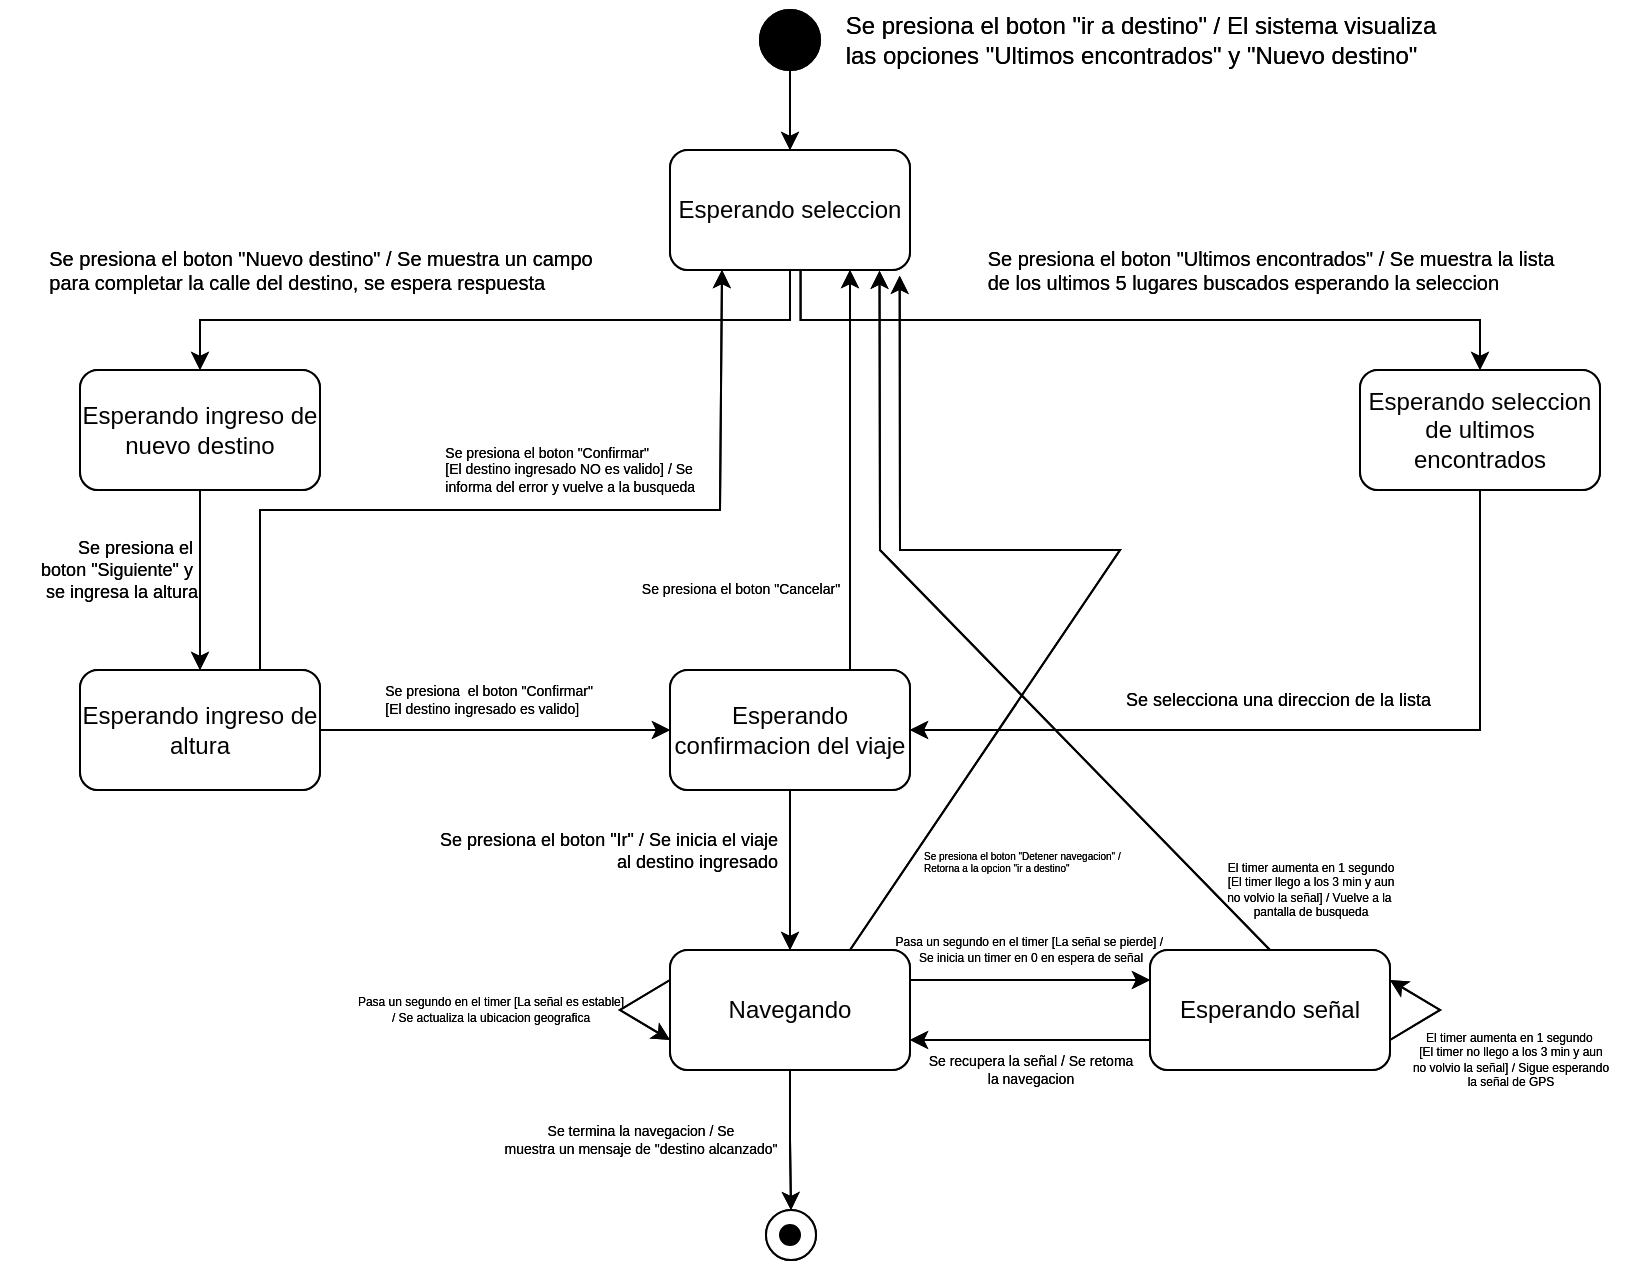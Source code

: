 <mxfile version="24.8.3">
  <diagram name="Page-1" id="dfRyC7SVpAaJdiC86V7x">
    <mxGraphModel dx="1271" dy="819" grid="1" gridSize="10" guides="1" tooltips="1" connect="1" arrows="1" fold="1" page="1" pageScale="1" pageWidth="850" pageHeight="1100" math="0" shadow="0">
      <root>
        <mxCell id="0" />
        <mxCell id="1" parent="0" />
        <mxCell id="6p6UbaBZp5hG0BsvD7h_-8" value="" style="edgeStyle=orthogonalEdgeStyle;rounded=0;orthogonalLoop=1;jettySize=auto;html=1;entryX=0.5;entryY=0;entryDx=0;entryDy=0;exitX=0.544;exitY=1.009;exitDx=0;exitDy=0;exitPerimeter=0;" parent="1" source="6p6UbaBZp5hG0BsvD7h_-1" target="6p6UbaBZp5hG0BsvD7h_-5" edge="1">
          <mxGeometry relative="1" as="geometry">
            <mxPoint x="425" y="300" as="targetPoint" />
          </mxGeometry>
        </mxCell>
        <mxCell id="6p6UbaBZp5hG0BsvD7h_-12" value="" style="edgeStyle=orthogonalEdgeStyle;rounded=0;orthogonalLoop=1;jettySize=auto;html=1;entryX=0.5;entryY=0;entryDx=0;entryDy=0;exitX=0.5;exitY=1;exitDx=0;exitDy=0;" parent="1" source="6p6UbaBZp5hG0BsvD7h_-1" target="6p6UbaBZp5hG0BsvD7h_-10" edge="1">
          <mxGeometry relative="1" as="geometry">
            <mxPoint x="385.034" y="290" as="targetPoint" />
          </mxGeometry>
        </mxCell>
        <mxCell id="6p6UbaBZp5hG0BsvD7h_-1" value="Esperando seleccion" style="rounded=1;whiteSpace=wrap;html=1;labelBackgroundColor=none;" parent="1" vertex="1">
          <mxGeometry x="365" y="160" width="120" height="60" as="geometry" />
        </mxCell>
        <mxCell id="6p6UbaBZp5hG0BsvD7h_-3" value="" style="edgeStyle=orthogonalEdgeStyle;rounded=0;orthogonalLoop=1;jettySize=auto;html=1;" parent="1" source="6p6UbaBZp5hG0BsvD7h_-2" target="6p6UbaBZp5hG0BsvD7h_-1" edge="1">
          <mxGeometry relative="1" as="geometry" />
        </mxCell>
        <mxCell id="6p6UbaBZp5hG0BsvD7h_-2" value="" style="ellipse;whiteSpace=wrap;html=1;aspect=fixed;fillColor=#000000;" parent="1" vertex="1">
          <mxGeometry x="410" y="90" width="30" height="30" as="geometry" />
        </mxCell>
        <mxCell id="6p6UbaBZp5hG0BsvD7h_-4" value="&lt;div style=&quot;text-align: justify;&quot;&gt;&lt;span style=&quot;background-color: initial;&quot;&gt;Se presiona el boton &quot;ir a destino&quot; / El sistema visualiza&lt;/span&gt;&lt;/div&gt;&lt;div style=&quot;text-align: justify;&quot;&gt;&lt;span style=&quot;background-color: initial;&quot;&gt;las&lt;/span&gt;&lt;span style=&quot;background-color: initial;&quot;&gt;&amp;nbsp;opciones&amp;nbsp;&lt;/span&gt;&lt;span style=&quot;background-color: initial;&quot;&gt;&quot;Ultimos encontrados&quot; y &quot;Nuevo destino&quot;&lt;/span&gt;&lt;/div&gt;" style="text;html=1;align=center;verticalAlign=middle;resizable=0;points=[];autosize=1;strokeColor=none;fillColor=none;" parent="1" vertex="1">
          <mxGeometry x="440" y="85" width="320" height="40" as="geometry" />
        </mxCell>
        <mxCell id="6p6UbaBZp5hG0BsvD7h_-24" value="" style="edgeStyle=orthogonalEdgeStyle;rounded=0;orthogonalLoop=1;jettySize=auto;html=1;entryX=1;entryY=0.5;entryDx=0;entryDy=0;exitX=0.5;exitY=1;exitDx=0;exitDy=0;" parent="1" source="6p6UbaBZp5hG0BsvD7h_-5" target="6p6UbaBZp5hG0BsvD7h_-17" edge="1">
          <mxGeometry relative="1" as="geometry">
            <mxPoint x="770" y="410.0" as="targetPoint" />
          </mxGeometry>
        </mxCell>
        <mxCell id="6p6UbaBZp5hG0BsvD7h_-5" value="Esperando seleccion de ultimos encontrados" style="rounded=1;whiteSpace=wrap;html=1;labelBackgroundColor=none;" parent="1" vertex="1">
          <mxGeometry x="710" y="270" width="120" height="60" as="geometry" />
        </mxCell>
        <mxCell id="6p6UbaBZp5hG0BsvD7h_-9" value="&lt;div style=&quot;text-align: justify; font-size: 10px;&quot;&gt;Se presiona el boton &quot;Ultimos encontrados&quot; / Se muestra la lista&lt;/div&gt;&lt;div style=&quot;text-align: justify; font-size: 10px;&quot;&gt;de los ultimos 5 lugares buscados esperando la seleccion&lt;/div&gt;" style="text;html=1;align=center;verticalAlign=middle;resizable=0;points=[];autosize=1;strokeColor=none;fillColor=none;fontSize=10;" parent="1" vertex="1">
          <mxGeometry x="510" y="200" width="310" height="40" as="geometry" />
        </mxCell>
        <mxCell id="6p6UbaBZp5hG0BsvD7h_-15" value="" style="edgeStyle=orthogonalEdgeStyle;rounded=0;orthogonalLoop=1;jettySize=auto;html=1;" parent="1" source="6p6UbaBZp5hG0BsvD7h_-10" target="6p6UbaBZp5hG0BsvD7h_-14" edge="1">
          <mxGeometry relative="1" as="geometry" />
        </mxCell>
        <mxCell id="6p6UbaBZp5hG0BsvD7h_-10" value="Esperando ingreso de nuevo destino" style="rounded=1;whiteSpace=wrap;html=1;labelBackgroundColor=none;" parent="1" vertex="1">
          <mxGeometry x="70" y="270" width="120" height="60" as="geometry" />
        </mxCell>
        <mxCell id="6p6UbaBZp5hG0BsvD7h_-13" value="&lt;div style=&quot;text-align: justify; font-size: 10px;&quot;&gt;Se presiona el boton &quot;Nuevo destino&quot; / Se muestra un campo&lt;br style=&quot;font-size: 10px;&quot;&gt;&lt;/div&gt;&lt;div style=&quot;text-align: justify; font-size: 10px;&quot;&gt;para completar la calle del destino, se espera respuesta&lt;/div&gt;" style="text;html=1;align=center;verticalAlign=middle;resizable=0;points=[];autosize=1;strokeColor=none;fillColor=none;fontSize=10;" parent="1" vertex="1">
          <mxGeometry x="40" y="200" width="300" height="40" as="geometry" />
        </mxCell>
        <mxCell id="6p6UbaBZp5hG0BsvD7h_-19" value="" style="edgeStyle=orthogonalEdgeStyle;rounded=0;orthogonalLoop=1;jettySize=auto;html=1;entryX=0;entryY=0.5;entryDx=0;entryDy=0;" parent="1" source="6p6UbaBZp5hG0BsvD7h_-14" target="6p6UbaBZp5hG0BsvD7h_-17" edge="1">
          <mxGeometry relative="1" as="geometry">
            <mxPoint x="290" y="450" as="targetPoint" />
          </mxGeometry>
        </mxCell>
        <mxCell id="6p6UbaBZp5hG0BsvD7h_-14" value="Esperando ingreso de altura" style="rounded=1;whiteSpace=wrap;html=1;labelBackgroundColor=none;" parent="1" vertex="1">
          <mxGeometry x="70" y="420" width="120" height="60" as="geometry" />
        </mxCell>
        <mxCell id="6p6UbaBZp5hG0BsvD7h_-16" value="&lt;div style=&quot;font-size: 9px;&quot;&gt;Se presiona el&amp;nbsp;&lt;/div&gt;&lt;div style=&quot;font-size: 9px;&quot;&gt;boton &quot;Siguiente&quot; y&amp;nbsp;&lt;br style=&quot;font-size: 9px;&quot;&gt;&lt;/div&gt;&lt;div style=&quot;font-size: 9px;&quot;&gt;se ingresa la altura&lt;/div&gt;" style="text;html=1;align=right;verticalAlign=middle;resizable=0;points=[];autosize=1;strokeColor=none;fillColor=none;fontSize=9;" parent="1" vertex="1">
          <mxGeometry x="30" y="345" width="100" height="50" as="geometry" />
        </mxCell>
        <mxCell id="6p6UbaBZp5hG0BsvD7h_-30" value="" style="edgeStyle=orthogonalEdgeStyle;rounded=0;orthogonalLoop=1;jettySize=auto;html=1;" parent="1" source="6p6UbaBZp5hG0BsvD7h_-17" target="6p6UbaBZp5hG0BsvD7h_-29" edge="1">
          <mxGeometry relative="1" as="geometry" />
        </mxCell>
        <mxCell id="6p6UbaBZp5hG0BsvD7h_-17" value="Esperando confirmacion del viaje" style="rounded=1;whiteSpace=wrap;html=1;labelBackgroundColor=none;" parent="1" vertex="1">
          <mxGeometry x="365" y="420" width="120" height="60" as="geometry" />
        </mxCell>
        <mxCell id="6p6UbaBZp5hG0BsvD7h_-20" value="&lt;div style=&quot;text-align: justify; font-size: 7px;&quot;&gt;&lt;font style=&quot;font-size: 7px;&quot;&gt;Se presiona&amp;nbsp;&amp;nbsp;&lt;/font&gt;&lt;font style=&quot;background-color: initial;&quot;&gt;el&amp;nbsp;&lt;span style=&quot;background-color: initial;&quot;&gt;boton &quot;Confirmar&quot;&amp;nbsp;&lt;/span&gt;&lt;/font&gt;&lt;/div&gt;&lt;div style=&quot;text-align: justify; font-size: 7px;&quot;&gt;&lt;font style=&quot;background-color: initial;&quot;&gt;&lt;span style=&quot;background-color: initial;&quot;&gt;[El destino ingresado&amp;nbsp;&lt;/span&gt;&lt;/font&gt;&lt;span style=&quot;background-color: initial;&quot;&gt;es valido]&lt;/span&gt;&lt;/div&gt;" style="text;html=1;align=center;verticalAlign=middle;resizable=0;points=[];autosize=1;strokeColor=none;fillColor=none;fontSize=7;" parent="1" vertex="1">
          <mxGeometry x="210" y="420" width="130" height="30" as="geometry" />
        </mxCell>
        <mxCell id="6p6UbaBZp5hG0BsvD7h_-21" value="" style="endArrow=classic;html=1;rounded=0;exitX=0.75;exitY=0;exitDx=0;exitDy=0;" parent="1" source="6p6UbaBZp5hG0BsvD7h_-14" edge="1">
          <mxGeometry width="50" height="50" relative="1" as="geometry">
            <mxPoint x="260" y="440" as="sourcePoint" />
            <mxPoint x="391" y="220" as="targetPoint" />
            <Array as="points">
              <mxPoint x="160" y="340" />
              <mxPoint x="230" y="340" />
              <mxPoint x="390" y="340" />
            </Array>
          </mxGeometry>
        </mxCell>
        <mxCell id="6p6UbaBZp5hG0BsvD7h_-22" value="&lt;div style=&quot;text-align: justify; font-size: 7px;&quot;&gt;&lt;font style=&quot;font-size: 7px;&quot;&gt;Se presiona el&amp;nbsp;&lt;span style=&quot;background-color: initial; font-size: 7px;&quot;&gt;boton &quot;Confirmar&quot;&amp;nbsp;&lt;/span&gt;&lt;/font&gt;&lt;/div&gt;&lt;div style=&quot;text-align: justify; font-size: 7px;&quot;&gt;&lt;font style=&quot;font-size: 7px;&quot;&gt;&lt;span style=&quot;background-color: initial; font-size: 7px;&quot;&gt;[El destino ingresado NO&amp;nbsp;&lt;/span&gt;&lt;/font&gt;&lt;span style=&quot;background-color: initial;&quot;&gt;es valido] / Se&amp;nbsp;&lt;/span&gt;&lt;/div&gt;&lt;div style=&quot;text-align: justify; font-size: 7px;&quot;&gt;&lt;span style=&quot;background-color: initial;&quot;&gt;informa del error y vuelve a la busqueda&lt;/span&gt;&lt;/div&gt;" style="text;html=1;align=center;verticalAlign=middle;resizable=0;points=[];autosize=1;strokeColor=none;fillColor=none;fontSize=7;" parent="1" vertex="1">
          <mxGeometry x="240" y="300" width="150" height="40" as="geometry" />
        </mxCell>
        <mxCell id="6p6UbaBZp5hG0BsvD7h_-26" value="&lt;div style=&quot;text-align: justify; font-size: 9px;&quot;&gt;Se selecciona una direccion de la lista&amp;nbsp;&lt;/div&gt;" style="text;html=1;align=center;verticalAlign=middle;resizable=0;points=[];autosize=1;strokeColor=none;fillColor=none;fontSize=9;" parent="1" vertex="1">
          <mxGeometry x="580" y="425" width="180" height="20" as="geometry" />
        </mxCell>
        <mxCell id="6p6UbaBZp5hG0BsvD7h_-27" value="" style="endArrow=classic;html=1;rounded=0;exitX=0.75;exitY=0;exitDx=0;exitDy=0;entryX=0.75;entryY=1;entryDx=0;entryDy=0;" parent="1" source="6p6UbaBZp5hG0BsvD7h_-17" target="6p6UbaBZp5hG0BsvD7h_-1" edge="1">
          <mxGeometry width="50" height="50" relative="1" as="geometry">
            <mxPoint x="480" y="480" as="sourcePoint" />
            <mxPoint x="530" y="430" as="targetPoint" />
          </mxGeometry>
        </mxCell>
        <mxCell id="6p6UbaBZp5hG0BsvD7h_-28" value="&lt;div style=&quot;text-align: justify; font-size: 7px;&quot;&gt;&lt;font style=&quot;font-size: 7px;&quot;&gt;Se presiona el&amp;nbsp;&lt;span style=&quot;background-color: initial; font-size: 7px;&quot;&gt;boton &quot;Cancelar&quot;&lt;/span&gt;&lt;/font&gt;&lt;/div&gt;" style="text;html=1;align=center;verticalAlign=middle;resizable=0;points=[];autosize=1;strokeColor=none;fillColor=none;fontSize=7;" parent="1" vertex="1">
          <mxGeometry x="340" y="370" width="120" height="20" as="geometry" />
        </mxCell>
        <mxCell id="6p6UbaBZp5hG0BsvD7h_-47" value="" style="edgeStyle=orthogonalEdgeStyle;rounded=0;orthogonalLoop=1;jettySize=auto;html=1;entryX=0.5;entryY=0;entryDx=0;entryDy=0;" parent="1" source="6p6UbaBZp5hG0BsvD7h_-29" target="6p6UbaBZp5hG0BsvD7h_-45" edge="1">
          <mxGeometry relative="1" as="geometry" />
        </mxCell>
        <mxCell id="6p6UbaBZp5hG0BsvD7h_-29" value="Navegando" style="rounded=1;whiteSpace=wrap;html=1;labelBackgroundColor=none;" parent="1" vertex="1">
          <mxGeometry x="365" y="560" width="120" height="60" as="geometry" />
        </mxCell>
        <mxCell id="6p6UbaBZp5hG0BsvD7h_-31" value="&lt;div style=&quot;font-size: 9px;&quot;&gt;&lt;font style=&quot;font-size: 9px;&quot;&gt;Se presiona el&amp;nbsp;&lt;span style=&quot;background-color: initial; font-size: 9px;&quot;&gt;boton &quot;Ir&quot; / Se inicia el viaje&lt;/span&gt;&lt;/font&gt;&lt;/div&gt;&lt;div style=&quot;font-size: 9px;&quot;&gt;&lt;font style=&quot;font-size: 9px;&quot;&gt;&lt;span style=&quot;background-color: initial; font-size: 9px;&quot;&gt;al destino ingresado&lt;/span&gt;&lt;/font&gt;&lt;/div&gt;" style="text;html=1;align=right;verticalAlign=middle;resizable=0;points=[];autosize=1;strokeColor=none;fillColor=none;fontSize=9;" parent="1" vertex="1">
          <mxGeometry x="230" y="490" width="190" height="40" as="geometry" />
        </mxCell>
        <mxCell id="6p6UbaBZp5hG0BsvD7h_-32" value="Esperando señal" style="rounded=1;whiteSpace=wrap;html=1;labelBackgroundColor=none;" parent="1" vertex="1">
          <mxGeometry x="605" y="560" width="120" height="60" as="geometry" />
        </mxCell>
        <mxCell id="6p6UbaBZp5hG0BsvD7h_-33" value="" style="endArrow=classic;html=1;rounded=0;exitX=1;exitY=0.25;exitDx=0;exitDy=0;entryX=0;entryY=0.25;entryDx=0;entryDy=0;" parent="1" source="6p6UbaBZp5hG0BsvD7h_-29" target="6p6UbaBZp5hG0BsvD7h_-32" edge="1">
          <mxGeometry width="50" height="50" relative="1" as="geometry">
            <mxPoint x="410" y="490" as="sourcePoint" />
            <mxPoint x="460" y="440" as="targetPoint" />
          </mxGeometry>
        </mxCell>
        <mxCell id="6p6UbaBZp5hG0BsvD7h_-34" value="" style="endArrow=classic;html=1;rounded=0;exitX=0;exitY=0.75;exitDx=0;exitDy=0;entryX=1;entryY=0.75;entryDx=0;entryDy=0;" parent="1" source="6p6UbaBZp5hG0BsvD7h_-32" target="6p6UbaBZp5hG0BsvD7h_-29" edge="1">
          <mxGeometry width="50" height="50" relative="1" as="geometry">
            <mxPoint x="410" y="490" as="sourcePoint" />
            <mxPoint x="460" y="440" as="targetPoint" />
          </mxGeometry>
        </mxCell>
        <mxCell id="6p6UbaBZp5hG0BsvD7h_-35" value="&lt;div style=&quot;font-size: 6px;&quot;&gt;&lt;font style=&quot;font-size: 6px;&quot;&gt;&lt;span style=&quot;background-color: initial; font-size: 6px;&quot;&gt;Pasa un segundo en el timer [La señal se pierde]&lt;/span&gt;&lt;span style=&quot;background-color: initial; font-size: 6px;&quot;&gt;&amp;nbsp;/&amp;nbsp;&lt;/span&gt;&lt;/font&gt;&lt;/div&gt;&lt;div style=&quot;font-size: 6px;&quot;&gt;&lt;span style=&quot;background-color: initial; font-size: 6px;&quot;&gt;&lt;font style=&quot;font-size: 6px;&quot;&gt;Se inicia un timer en 0 en espera de señal&lt;/font&gt;&lt;/span&gt;&lt;/div&gt;" style="text;html=1;align=center;verticalAlign=middle;resizable=0;points=[];autosize=1;strokeColor=none;fillColor=none;fontSize=6;" parent="1" vertex="1">
          <mxGeometry x="465" y="545" width="160" height="30" as="geometry" />
        </mxCell>
        <mxCell id="6p6UbaBZp5hG0BsvD7h_-36" value="&lt;div style=&quot;font-size: 7px;&quot;&gt;Se recupera la señal / Se retoma&lt;/div&gt;&lt;div style=&quot;font-size: 7px;&quot;&gt;la navegacion&lt;/div&gt;" style="text;html=1;align=center;verticalAlign=middle;resizable=0;points=[];autosize=1;strokeColor=none;fillColor=none;fontSize=7;" parent="1" vertex="1">
          <mxGeometry x="480" y="605" width="130" height="30" as="geometry" />
        </mxCell>
        <mxCell id="6p6UbaBZp5hG0BsvD7h_-37" value="" style="endArrow=classic;html=1;rounded=0;exitX=1;exitY=0.75;exitDx=0;exitDy=0;entryX=1;entryY=0.25;entryDx=0;entryDy=0;" parent="1" source="6p6UbaBZp5hG0BsvD7h_-32" target="6p6UbaBZp5hG0BsvD7h_-32" edge="1">
          <mxGeometry width="50" height="50" relative="1" as="geometry">
            <mxPoint x="530" y="580" as="sourcePoint" />
            <mxPoint x="580" y="530" as="targetPoint" />
            <Array as="points">
              <mxPoint x="750" y="590" />
            </Array>
          </mxGeometry>
        </mxCell>
        <mxCell id="6p6UbaBZp5hG0BsvD7h_-38" value="&lt;div style=&quot;font-size: 6px;&quot;&gt;El timer aumenta en 1 segundo&amp;nbsp;&lt;/div&gt;&lt;div style=&quot;font-size: 6px;&quot;&gt;[El timer no llego a los 3 min y aun&lt;/div&gt;&lt;div style=&quot;font-size: 6px;&quot;&gt;no volvio la señal] / Sigue esperando&lt;/div&gt;&lt;div style=&quot;font-size: 6px;&quot;&gt;la señal de GPS&lt;/div&gt;" style="text;html=1;align=center;verticalAlign=middle;resizable=0;points=[];autosize=1;strokeColor=none;fillColor=none;fontSize=6;" parent="1" vertex="1">
          <mxGeometry x="725" y="595" width="120" height="40" as="geometry" />
        </mxCell>
        <mxCell id="6p6UbaBZp5hG0BsvD7h_-39" value="&lt;div style=&quot;font-size: 6px;&quot;&gt;El timer aumenta en 1 segundo&lt;/div&gt;&lt;div style=&quot;font-size: 6px;&quot;&gt;[El timer llego a los 3 min y aun&lt;/div&gt;&lt;div style=&quot;font-size: 6px;&quot;&gt;no volvio la señal] / Vuelve a la&amp;nbsp;&lt;/div&gt;&lt;div style=&quot;font-size: 6px;&quot;&gt;pantalla de busqueda&lt;/div&gt;" style="text;html=1;align=center;verticalAlign=middle;resizable=0;points=[];autosize=1;strokeColor=none;fillColor=none;fontSize=6;" parent="1" vertex="1">
          <mxGeometry x="630" y="510" width="110" height="40" as="geometry" />
        </mxCell>
        <mxCell id="6p6UbaBZp5hG0BsvD7h_-40" value="" style="endArrow=classic;html=1;rounded=0;exitX=0.5;exitY=0;exitDx=0;exitDy=0;entryX=0.873;entryY=1.006;entryDx=0;entryDy=0;entryPerimeter=0;" parent="1" source="6p6UbaBZp5hG0BsvD7h_-32" target="6p6UbaBZp5hG0BsvD7h_-1" edge="1">
          <mxGeometry width="50" height="50" relative="1" as="geometry">
            <mxPoint x="550" y="550" as="sourcePoint" />
            <mxPoint x="550" y="410" as="targetPoint" />
            <Array as="points">
              <mxPoint x="470" y="360" />
            </Array>
          </mxGeometry>
        </mxCell>
        <mxCell id="6p6UbaBZp5hG0BsvD7h_-42" value="" style="endArrow=classic;html=1;rounded=0;exitX=0;exitY=0.25;exitDx=0;exitDy=0;entryX=0;entryY=0.75;entryDx=0;entryDy=0;" parent="1" source="6p6UbaBZp5hG0BsvD7h_-29" target="6p6UbaBZp5hG0BsvD7h_-29" edge="1">
          <mxGeometry width="50" height="50" relative="1" as="geometry">
            <mxPoint x="410" y="530" as="sourcePoint" />
            <mxPoint x="310" y="590" as="targetPoint" />
            <Array as="points">
              <mxPoint x="340" y="590" />
            </Array>
          </mxGeometry>
        </mxCell>
        <mxCell id="6p6UbaBZp5hG0BsvD7h_-43" value="&lt;div style=&quot;font-size: 6px;&quot;&gt;&lt;span style=&quot;background-color: initial;&quot;&gt;Pasa un segundo en el timer [La señal es estable]&lt;/span&gt;&lt;/div&gt;&lt;div style=&quot;font-size: 6px;&quot;&gt;&lt;span style=&quot;background-color: initial;&quot;&gt;/ Se actualiza&amp;nbsp;&lt;/span&gt;&lt;span style=&quot;background-color: initial;&quot;&gt;la ubicacion geografica&lt;/span&gt;&lt;/div&gt;" style="text;html=1;align=center;verticalAlign=middle;resizable=0;points=[];autosize=1;strokeColor=none;fillColor=none;fontSize=6;" parent="1" vertex="1">
          <mxGeometry x="195" y="575" width="160" height="30" as="geometry" />
        </mxCell>
        <mxCell id="6p6UbaBZp5hG0BsvD7h_-45" value="" style="ellipse;whiteSpace=wrap;html=1;aspect=fixed;" parent="1" vertex="1">
          <mxGeometry x="413" y="690" width="25" height="25" as="geometry" />
        </mxCell>
        <mxCell id="6p6UbaBZp5hG0BsvD7h_-46" value="" style="ellipse;whiteSpace=wrap;html=1;aspect=fixed;fillColor=#000000;" parent="1" vertex="1">
          <mxGeometry x="420" y="697.5" width="10" height="10" as="geometry" />
        </mxCell>
        <mxCell id="6p6UbaBZp5hG0BsvD7h_-48" value="&lt;div style=&quot;font-size: 7px;&quot;&gt;Se termina la navegacion / Se&lt;/div&gt;&lt;div style=&quot;font-size: 7px;&quot;&gt;muestra un mensaje de &quot;destino alcanzado&quot;&lt;/div&gt;" style="text;html=1;align=center;verticalAlign=middle;resizable=0;points=[];autosize=1;strokeColor=none;fillColor=none;fontSize=7;" parent="1" vertex="1">
          <mxGeometry x="270" y="640" width="160" height="30" as="geometry" />
        </mxCell>
        <mxCell id="6p6UbaBZp5hG0BsvD7h_-49" value="" style="endArrow=classic;html=1;rounded=0;exitX=0.75;exitY=0;exitDx=0;exitDy=0;entryX=0.957;entryY=1.048;entryDx=0;entryDy=0;entryPerimeter=0;" parent="1" source="6p6UbaBZp5hG0BsvD7h_-29" target="6p6UbaBZp5hG0BsvD7h_-1" edge="1">
          <mxGeometry width="50" height="50" relative="1" as="geometry">
            <mxPoint x="510" y="420" as="sourcePoint" />
            <mxPoint x="560" y="370" as="targetPoint" />
            <Array as="points">
              <mxPoint x="590" y="360" />
              <mxPoint x="480" y="360" />
            </Array>
          </mxGeometry>
        </mxCell>
        <mxCell id="6p6UbaBZp5hG0BsvD7h_-50" value="&lt;div style=&quot;font-size: 5px;&quot;&gt;&lt;font style=&quot;font-size: 5px;&quot;&gt;&lt;span style=&quot;background-color: initial; font-size: 5px;&quot;&gt;Se presiona el boton &quot;Detener navegacion&quot;&lt;/span&gt;&lt;span style=&quot;background-color: initial; font-size: 5px;&quot;&gt;&amp;nbsp;/&amp;nbsp;&lt;/span&gt;&lt;/font&gt;&lt;/div&gt;&lt;div style=&quot;font-size: 5px;&quot;&gt;Retorna a la opcion &quot;ir a destino&quot;&lt;/div&gt;" style="text;html=1;align=left;verticalAlign=middle;resizable=0;points=[];autosize=1;strokeColor=none;fillColor=none;fontSize=5;" parent="1" vertex="1">
          <mxGeometry x="490" y="500" width="120" height="30" as="geometry" />
        </mxCell>
        <mxCell id="QrMQn8Wq6MuRv5G-C4Zi-1" value="" style="edgeStyle=orthogonalEdgeStyle;rounded=0;orthogonalLoop=1;jettySize=auto;html=1;entryX=0.5;entryY=0;entryDx=0;entryDy=0;exitX=0.544;exitY=1.009;exitDx=0;exitDy=0;exitPerimeter=0;" parent="1" source="QrMQn8Wq6MuRv5G-C4Zi-3" target="QrMQn8Wq6MuRv5G-C4Zi-8" edge="1">
          <mxGeometry relative="1" as="geometry">
            <mxPoint x="425" y="300" as="targetPoint" />
          </mxGeometry>
        </mxCell>
        <mxCell id="QrMQn8Wq6MuRv5G-C4Zi-2" value="" style="edgeStyle=orthogonalEdgeStyle;rounded=0;orthogonalLoop=1;jettySize=auto;html=1;entryX=0.5;entryY=0;entryDx=0;entryDy=0;exitX=0.5;exitY=1;exitDx=0;exitDy=0;" parent="1" source="QrMQn8Wq6MuRv5G-C4Zi-3" target="QrMQn8Wq6MuRv5G-C4Zi-11" edge="1">
          <mxGeometry relative="1" as="geometry">
            <mxPoint x="385.034" y="290" as="targetPoint" />
          </mxGeometry>
        </mxCell>
        <mxCell id="QrMQn8Wq6MuRv5G-C4Zi-3" value="Esperando seleccion" style="rounded=1;whiteSpace=wrap;html=1;labelBackgroundColor=none;" parent="1" vertex="1">
          <mxGeometry x="365" y="160" width="120" height="60" as="geometry" />
        </mxCell>
        <mxCell id="QrMQn8Wq6MuRv5G-C4Zi-4" value="" style="edgeStyle=orthogonalEdgeStyle;rounded=0;orthogonalLoop=1;jettySize=auto;html=1;" parent="1" source="QrMQn8Wq6MuRv5G-C4Zi-5" target="QrMQn8Wq6MuRv5G-C4Zi-3" edge="1">
          <mxGeometry relative="1" as="geometry" />
        </mxCell>
        <mxCell id="QrMQn8Wq6MuRv5G-C4Zi-5" value="" style="ellipse;whiteSpace=wrap;html=1;aspect=fixed;fillColor=#000000;" parent="1" vertex="1">
          <mxGeometry x="410" y="90" width="30" height="30" as="geometry" />
        </mxCell>
        <mxCell id="QrMQn8Wq6MuRv5G-C4Zi-6" value="&lt;div style=&quot;text-align: justify;&quot;&gt;&lt;span style=&quot;background-color: initial;&quot;&gt;Se presiona el boton &quot;ir a destino&quot; / El sistema visualiza&lt;/span&gt;&lt;/div&gt;&lt;div style=&quot;text-align: justify;&quot;&gt;&lt;span style=&quot;background-color: initial;&quot;&gt;las&lt;/span&gt;&lt;span style=&quot;background-color: initial;&quot;&gt;&amp;nbsp;opciones&amp;nbsp;&lt;/span&gt;&lt;span style=&quot;background-color: initial;&quot;&gt;&quot;Ultimos encontrados&quot; y &quot;Nuevo destino&quot;&lt;/span&gt;&lt;/div&gt;" style="text;html=1;align=center;verticalAlign=middle;resizable=0;points=[];autosize=1;strokeColor=none;fillColor=none;" parent="1" vertex="1">
          <mxGeometry x="440" y="85" width="320" height="40" as="geometry" />
        </mxCell>
        <mxCell id="QrMQn8Wq6MuRv5G-C4Zi-7" value="" style="edgeStyle=orthogonalEdgeStyle;rounded=0;orthogonalLoop=1;jettySize=auto;html=1;entryX=1;entryY=0.5;entryDx=0;entryDy=0;exitX=0.5;exitY=1;exitDx=0;exitDy=0;" parent="1" source="QrMQn8Wq6MuRv5G-C4Zi-8" target="QrMQn8Wq6MuRv5G-C4Zi-17" edge="1">
          <mxGeometry relative="1" as="geometry">
            <mxPoint x="770" y="410.0" as="targetPoint" />
          </mxGeometry>
        </mxCell>
        <mxCell id="QrMQn8Wq6MuRv5G-C4Zi-8" value="Esperando seleccion de ultimos encontrados" style="rounded=1;whiteSpace=wrap;html=1;labelBackgroundColor=none;" parent="1" vertex="1">
          <mxGeometry x="710" y="270" width="120" height="60" as="geometry" />
        </mxCell>
        <mxCell id="QrMQn8Wq6MuRv5G-C4Zi-9" value="&lt;div style=&quot;text-align: justify; font-size: 10px;&quot;&gt;Se presiona el boton &quot;Ultimos encontrados&quot; / Se muestra la lista&lt;/div&gt;&lt;div style=&quot;text-align: justify; font-size: 10px;&quot;&gt;de los ultimos 5 lugares buscados esperando la seleccion&lt;/div&gt;" style="text;html=1;align=center;verticalAlign=middle;resizable=0;points=[];autosize=1;strokeColor=none;fillColor=none;fontSize=10;" parent="1" vertex="1">
          <mxGeometry x="510" y="200" width="310" height="40" as="geometry" />
        </mxCell>
        <mxCell id="QrMQn8Wq6MuRv5G-C4Zi-10" value="" style="edgeStyle=orthogonalEdgeStyle;rounded=0;orthogonalLoop=1;jettySize=auto;html=1;" parent="1" source="QrMQn8Wq6MuRv5G-C4Zi-11" target="QrMQn8Wq6MuRv5G-C4Zi-14" edge="1">
          <mxGeometry relative="1" as="geometry" />
        </mxCell>
        <mxCell id="QrMQn8Wq6MuRv5G-C4Zi-11" value="Esperando ingreso de nuevo destino" style="rounded=1;whiteSpace=wrap;html=1;labelBackgroundColor=none;" parent="1" vertex="1">
          <mxGeometry x="70" y="270" width="120" height="60" as="geometry" />
        </mxCell>
        <mxCell id="QrMQn8Wq6MuRv5G-C4Zi-12" value="&lt;div style=&quot;text-align: justify; font-size: 10px;&quot;&gt;Se presiona el boton &quot;Nuevo destino&quot; / Se muestra un campo&lt;br style=&quot;font-size: 10px;&quot;&gt;&lt;/div&gt;&lt;div style=&quot;text-align: justify; font-size: 10px;&quot;&gt;para completar la calle del destino, se espera respuesta&lt;/div&gt;" style="text;html=1;align=center;verticalAlign=middle;resizable=0;points=[];autosize=1;strokeColor=none;fillColor=none;fontSize=10;" parent="1" vertex="1">
          <mxGeometry x="40" y="200" width="300" height="40" as="geometry" />
        </mxCell>
        <mxCell id="QrMQn8Wq6MuRv5G-C4Zi-13" value="" style="edgeStyle=orthogonalEdgeStyle;rounded=0;orthogonalLoop=1;jettySize=auto;html=1;entryX=0;entryY=0.5;entryDx=0;entryDy=0;" parent="1" source="QrMQn8Wq6MuRv5G-C4Zi-14" target="QrMQn8Wq6MuRv5G-C4Zi-17" edge="1">
          <mxGeometry relative="1" as="geometry">
            <mxPoint x="290" y="450" as="targetPoint" />
          </mxGeometry>
        </mxCell>
        <mxCell id="QrMQn8Wq6MuRv5G-C4Zi-14" value="Esperando ingreso de altura" style="rounded=1;whiteSpace=wrap;html=1;labelBackgroundColor=none;" parent="1" vertex="1">
          <mxGeometry x="70" y="420" width="120" height="60" as="geometry" />
        </mxCell>
        <mxCell id="QrMQn8Wq6MuRv5G-C4Zi-15" value="&lt;div style=&quot;font-size: 9px;&quot;&gt;Se presiona el&amp;nbsp;&lt;/div&gt;&lt;div style=&quot;font-size: 9px;&quot;&gt;boton &quot;Siguiente&quot; y&amp;nbsp;&lt;br style=&quot;font-size: 9px;&quot;&gt;&lt;/div&gt;&lt;div style=&quot;font-size: 9px;&quot;&gt;se ingresa la altura&lt;/div&gt;" style="text;html=1;align=right;verticalAlign=middle;resizable=0;points=[];autosize=1;strokeColor=none;fillColor=none;fontSize=9;" parent="1" vertex="1">
          <mxGeometry x="30" y="345" width="100" height="50" as="geometry" />
        </mxCell>
        <mxCell id="QrMQn8Wq6MuRv5G-C4Zi-16" value="" style="edgeStyle=orthogonalEdgeStyle;rounded=0;orthogonalLoop=1;jettySize=auto;html=1;" parent="1" source="QrMQn8Wq6MuRv5G-C4Zi-17" target="QrMQn8Wq6MuRv5G-C4Zi-25" edge="1">
          <mxGeometry relative="1" as="geometry" />
        </mxCell>
        <mxCell id="QrMQn8Wq6MuRv5G-C4Zi-17" value="Esperando confirmacion del viaje" style="rounded=1;whiteSpace=wrap;html=1;labelBackgroundColor=none;" parent="1" vertex="1">
          <mxGeometry x="365" y="420" width="120" height="60" as="geometry" />
        </mxCell>
        <mxCell id="QrMQn8Wq6MuRv5G-C4Zi-18" value="&lt;div style=&quot;text-align: justify; font-size: 7px;&quot;&gt;&lt;font style=&quot;font-size: 7px;&quot;&gt;Se presiona&amp;nbsp;&amp;nbsp;&lt;/font&gt;&lt;font style=&quot;background-color: initial;&quot;&gt;el&amp;nbsp;&lt;span style=&quot;background-color: initial;&quot;&gt;boton &quot;Confirmar&quot;&amp;nbsp;&lt;/span&gt;&lt;/font&gt;&lt;/div&gt;&lt;div style=&quot;text-align: justify; font-size: 7px;&quot;&gt;&lt;font style=&quot;background-color: initial;&quot;&gt;&lt;span style=&quot;background-color: initial;&quot;&gt;[El destino ingresado&amp;nbsp;&lt;/span&gt;&lt;/font&gt;&lt;span style=&quot;background-color: initial;&quot;&gt;es valido]&lt;/span&gt;&lt;/div&gt;" style="text;html=1;align=center;verticalAlign=middle;resizable=0;points=[];autosize=1;strokeColor=none;fillColor=none;fontSize=7;" parent="1" vertex="1">
          <mxGeometry x="210" y="420" width="130" height="30" as="geometry" />
        </mxCell>
        <mxCell id="QrMQn8Wq6MuRv5G-C4Zi-19" value="" style="endArrow=classic;html=1;rounded=0;exitX=0.75;exitY=0;exitDx=0;exitDy=0;" parent="1" source="QrMQn8Wq6MuRv5G-C4Zi-14" edge="1">
          <mxGeometry width="50" height="50" relative="1" as="geometry">
            <mxPoint x="260" y="440" as="sourcePoint" />
            <mxPoint x="391" y="220" as="targetPoint" />
            <Array as="points">
              <mxPoint x="160" y="340" />
              <mxPoint x="230" y="340" />
              <mxPoint x="390" y="340" />
            </Array>
          </mxGeometry>
        </mxCell>
        <mxCell id="QrMQn8Wq6MuRv5G-C4Zi-20" value="&lt;div style=&quot;text-align: justify; font-size: 7px;&quot;&gt;&lt;font style=&quot;font-size: 7px;&quot;&gt;Se presiona el&amp;nbsp;&lt;span style=&quot;background-color: initial; font-size: 7px;&quot;&gt;boton &quot;Confirmar&quot;&amp;nbsp;&lt;/span&gt;&lt;/font&gt;&lt;/div&gt;&lt;div style=&quot;text-align: justify; font-size: 7px;&quot;&gt;&lt;font style=&quot;font-size: 7px;&quot;&gt;&lt;span style=&quot;background-color: initial; font-size: 7px;&quot;&gt;[El destino ingresado NO&amp;nbsp;&lt;/span&gt;&lt;/font&gt;&lt;span style=&quot;background-color: initial;&quot;&gt;es valido] / Se&amp;nbsp;&lt;/span&gt;&lt;/div&gt;&lt;div style=&quot;text-align: justify; font-size: 7px;&quot;&gt;&lt;span style=&quot;background-color: initial;&quot;&gt;informa del error y vuelve a la busqueda&lt;/span&gt;&lt;/div&gt;" style="text;html=1;align=center;verticalAlign=middle;resizable=0;points=[];autosize=1;strokeColor=none;fillColor=none;fontSize=7;" parent="1" vertex="1">
          <mxGeometry x="240" y="300" width="150" height="40" as="geometry" />
        </mxCell>
        <mxCell id="QrMQn8Wq6MuRv5G-C4Zi-21" value="&lt;div style=&quot;text-align: justify; font-size: 9px;&quot;&gt;Se selecciona una direccion de la lista&amp;nbsp;&lt;/div&gt;" style="text;html=1;align=center;verticalAlign=middle;resizable=0;points=[];autosize=1;strokeColor=none;fillColor=none;fontSize=9;" parent="1" vertex="1">
          <mxGeometry x="580" y="425" width="180" height="20" as="geometry" />
        </mxCell>
        <mxCell id="QrMQn8Wq6MuRv5G-C4Zi-22" value="" style="endArrow=classic;html=1;rounded=0;exitX=0.75;exitY=0;exitDx=0;exitDy=0;entryX=0.75;entryY=1;entryDx=0;entryDy=0;" parent="1" source="QrMQn8Wq6MuRv5G-C4Zi-17" target="QrMQn8Wq6MuRv5G-C4Zi-3" edge="1">
          <mxGeometry width="50" height="50" relative="1" as="geometry">
            <mxPoint x="480" y="480" as="sourcePoint" />
            <mxPoint x="530" y="430" as="targetPoint" />
          </mxGeometry>
        </mxCell>
        <mxCell id="QrMQn8Wq6MuRv5G-C4Zi-23" value="&lt;div style=&quot;text-align: justify; font-size: 7px;&quot;&gt;&lt;font style=&quot;font-size: 7px;&quot;&gt;Se presiona el&amp;nbsp;&lt;span style=&quot;background-color: initial; font-size: 7px;&quot;&gt;boton &quot;Cancelar&quot;&lt;/span&gt;&lt;/font&gt;&lt;/div&gt;" style="text;html=1;align=center;verticalAlign=middle;resizable=0;points=[];autosize=1;strokeColor=none;fillColor=none;fontSize=7;" parent="1" vertex="1">
          <mxGeometry x="340" y="370" width="120" height="20" as="geometry" />
        </mxCell>
        <mxCell id="QrMQn8Wq6MuRv5G-C4Zi-24" value="" style="edgeStyle=orthogonalEdgeStyle;rounded=0;orthogonalLoop=1;jettySize=auto;html=1;entryX=0.5;entryY=0;entryDx=0;entryDy=0;" parent="1" source="QrMQn8Wq6MuRv5G-C4Zi-25" target="QrMQn8Wq6MuRv5G-C4Zi-38" edge="1">
          <mxGeometry relative="1" as="geometry" />
        </mxCell>
        <mxCell id="QrMQn8Wq6MuRv5G-C4Zi-25" value="Navegando" style="rounded=1;whiteSpace=wrap;html=1;labelBackgroundColor=none;" parent="1" vertex="1">
          <mxGeometry x="365" y="560" width="120" height="60" as="geometry" />
        </mxCell>
        <mxCell id="QrMQn8Wq6MuRv5G-C4Zi-26" value="&lt;div style=&quot;font-size: 9px;&quot;&gt;&lt;font style=&quot;font-size: 9px;&quot;&gt;Se presiona el&amp;nbsp;&lt;span style=&quot;background-color: initial; font-size: 9px;&quot;&gt;boton &quot;Ir&quot; / Se inicia el viaje&lt;/span&gt;&lt;/font&gt;&lt;/div&gt;&lt;div style=&quot;font-size: 9px;&quot;&gt;&lt;font style=&quot;font-size: 9px;&quot;&gt;&lt;span style=&quot;background-color: initial; font-size: 9px;&quot;&gt;al destino ingresado&lt;/span&gt;&lt;/font&gt;&lt;/div&gt;" style="text;html=1;align=right;verticalAlign=middle;resizable=0;points=[];autosize=1;strokeColor=none;fillColor=none;fontSize=9;" parent="1" vertex="1">
          <mxGeometry x="230" y="490" width="190" height="40" as="geometry" />
        </mxCell>
        <mxCell id="QrMQn8Wq6MuRv5G-C4Zi-27" value="Esperando señal" style="rounded=1;whiteSpace=wrap;html=1;labelBackgroundColor=none;" parent="1" vertex="1">
          <mxGeometry x="605" y="560" width="120" height="60" as="geometry" />
        </mxCell>
        <mxCell id="QrMQn8Wq6MuRv5G-C4Zi-28" value="" style="endArrow=classic;html=1;rounded=0;exitX=1;exitY=0.25;exitDx=0;exitDy=0;entryX=0;entryY=0.25;entryDx=0;entryDy=0;" parent="1" source="QrMQn8Wq6MuRv5G-C4Zi-25" target="QrMQn8Wq6MuRv5G-C4Zi-27" edge="1">
          <mxGeometry width="50" height="50" relative="1" as="geometry">
            <mxPoint x="410" y="490" as="sourcePoint" />
            <mxPoint x="460" y="440" as="targetPoint" />
          </mxGeometry>
        </mxCell>
        <mxCell id="QrMQn8Wq6MuRv5G-C4Zi-29" value="" style="endArrow=classic;html=1;rounded=0;exitX=0;exitY=0.75;exitDx=0;exitDy=0;entryX=1;entryY=0.75;entryDx=0;entryDy=0;" parent="1" source="QrMQn8Wq6MuRv5G-C4Zi-27" target="QrMQn8Wq6MuRv5G-C4Zi-25" edge="1">
          <mxGeometry width="50" height="50" relative="1" as="geometry">
            <mxPoint x="410" y="490" as="sourcePoint" />
            <mxPoint x="460" y="440" as="targetPoint" />
          </mxGeometry>
        </mxCell>
        <mxCell id="QrMQn8Wq6MuRv5G-C4Zi-30" value="&lt;div style=&quot;font-size: 6px;&quot;&gt;&lt;font style=&quot;font-size: 6px;&quot;&gt;&lt;span style=&quot;background-color: initial; font-size: 6px;&quot;&gt;Pasa un segundo en el timer [La señal se pierde]&lt;/span&gt;&lt;span style=&quot;background-color: initial; font-size: 6px;&quot;&gt;&amp;nbsp;/&amp;nbsp;&lt;/span&gt;&lt;/font&gt;&lt;/div&gt;&lt;div style=&quot;font-size: 6px;&quot;&gt;&lt;span style=&quot;background-color: initial; font-size: 6px;&quot;&gt;&lt;font style=&quot;font-size: 6px;&quot;&gt;Se inicia un timer en 0 en espera de señal&lt;/font&gt;&lt;/span&gt;&lt;/div&gt;" style="text;html=1;align=center;verticalAlign=middle;resizable=0;points=[];autosize=1;strokeColor=none;fillColor=none;fontSize=6;" parent="1" vertex="1">
          <mxGeometry x="465" y="545" width="160" height="30" as="geometry" />
        </mxCell>
        <mxCell id="QrMQn8Wq6MuRv5G-C4Zi-31" value="&lt;div style=&quot;font-size: 7px;&quot;&gt;Se recupera la señal / Se retoma&lt;/div&gt;&lt;div style=&quot;font-size: 7px;&quot;&gt;la navegacion&lt;/div&gt;" style="text;html=1;align=center;verticalAlign=middle;resizable=0;points=[];autosize=1;strokeColor=none;fillColor=none;fontSize=7;" parent="1" vertex="1">
          <mxGeometry x="480" y="605" width="130" height="30" as="geometry" />
        </mxCell>
        <mxCell id="QrMQn8Wq6MuRv5G-C4Zi-32" value="" style="endArrow=classic;html=1;rounded=0;exitX=1;exitY=0.75;exitDx=0;exitDy=0;entryX=1;entryY=0.25;entryDx=0;entryDy=0;" parent="1" source="QrMQn8Wq6MuRv5G-C4Zi-27" target="QrMQn8Wq6MuRv5G-C4Zi-27" edge="1">
          <mxGeometry width="50" height="50" relative="1" as="geometry">
            <mxPoint x="530" y="580" as="sourcePoint" />
            <mxPoint x="580" y="530" as="targetPoint" />
            <Array as="points">
              <mxPoint x="750" y="590" />
            </Array>
          </mxGeometry>
        </mxCell>
        <mxCell id="QrMQn8Wq6MuRv5G-C4Zi-33" value="&lt;div style=&quot;font-size: 6px;&quot;&gt;El timer aumenta en 1 segundo&amp;nbsp;&lt;/div&gt;&lt;div style=&quot;font-size: 6px;&quot;&gt;[El timer no llego a los 3 min y aun&lt;/div&gt;&lt;div style=&quot;font-size: 6px;&quot;&gt;no volvio la señal] / Sigue esperando&lt;/div&gt;&lt;div style=&quot;font-size: 6px;&quot;&gt;la señal de GPS&lt;/div&gt;" style="text;html=1;align=center;verticalAlign=middle;resizable=0;points=[];autosize=1;strokeColor=none;fillColor=none;fontSize=6;" parent="1" vertex="1">
          <mxGeometry x="725" y="595" width="120" height="40" as="geometry" />
        </mxCell>
        <mxCell id="QrMQn8Wq6MuRv5G-C4Zi-34" value="&lt;div style=&quot;font-size: 6px;&quot;&gt;El timer aumenta en 1 segundo&lt;/div&gt;&lt;div style=&quot;font-size: 6px;&quot;&gt;[El timer llego a los 3 min y aun&lt;/div&gt;&lt;div style=&quot;font-size: 6px;&quot;&gt;no volvio la señal] / Vuelve a la&amp;nbsp;&lt;/div&gt;&lt;div style=&quot;font-size: 6px;&quot;&gt;pantalla de busqueda&lt;/div&gt;" style="text;html=1;align=center;verticalAlign=middle;resizable=0;points=[];autosize=1;strokeColor=none;fillColor=none;fontSize=6;" parent="1" vertex="1">
          <mxGeometry x="630" y="510" width="110" height="40" as="geometry" />
        </mxCell>
        <mxCell id="QrMQn8Wq6MuRv5G-C4Zi-35" value="" style="endArrow=classic;html=1;rounded=0;exitX=0.5;exitY=0;exitDx=0;exitDy=0;entryX=0.873;entryY=1.006;entryDx=0;entryDy=0;entryPerimeter=0;" parent="1" source="QrMQn8Wq6MuRv5G-C4Zi-27" target="QrMQn8Wq6MuRv5G-C4Zi-3" edge="1">
          <mxGeometry width="50" height="50" relative="1" as="geometry">
            <mxPoint x="550" y="550" as="sourcePoint" />
            <mxPoint x="550" y="410" as="targetPoint" />
            <Array as="points">
              <mxPoint x="470" y="360" />
            </Array>
          </mxGeometry>
        </mxCell>
        <mxCell id="QrMQn8Wq6MuRv5G-C4Zi-36" value="" style="endArrow=classic;html=1;rounded=0;exitX=0;exitY=0.25;exitDx=0;exitDy=0;entryX=0;entryY=0.75;entryDx=0;entryDy=0;" parent="1" source="QrMQn8Wq6MuRv5G-C4Zi-25" target="QrMQn8Wq6MuRv5G-C4Zi-25" edge="1">
          <mxGeometry width="50" height="50" relative="1" as="geometry">
            <mxPoint x="410" y="530" as="sourcePoint" />
            <mxPoint x="310" y="590" as="targetPoint" />
            <Array as="points">
              <mxPoint x="340" y="590" />
            </Array>
          </mxGeometry>
        </mxCell>
        <mxCell id="QrMQn8Wq6MuRv5G-C4Zi-37" value="&lt;div style=&quot;font-size: 6px;&quot;&gt;&lt;span style=&quot;background-color: initial;&quot;&gt;Pasa un segundo en el timer [La señal es estable]&lt;/span&gt;&lt;/div&gt;&lt;div style=&quot;font-size: 6px;&quot;&gt;&lt;span style=&quot;background-color: initial;&quot;&gt;/ Se actualiza&amp;nbsp;&lt;/span&gt;&lt;span style=&quot;background-color: initial;&quot;&gt;la ubicacion geografica&lt;/span&gt;&lt;/div&gt;" style="text;html=1;align=center;verticalAlign=middle;resizable=0;points=[];autosize=1;strokeColor=none;fillColor=none;fontSize=6;" parent="1" vertex="1">
          <mxGeometry x="195" y="575" width="160" height="30" as="geometry" />
        </mxCell>
        <mxCell id="QrMQn8Wq6MuRv5G-C4Zi-38" value="" style="ellipse;whiteSpace=wrap;html=1;aspect=fixed;" parent="1" vertex="1">
          <mxGeometry x="413" y="690" width="25" height="25" as="geometry" />
        </mxCell>
        <mxCell id="QrMQn8Wq6MuRv5G-C4Zi-39" value="" style="ellipse;whiteSpace=wrap;html=1;aspect=fixed;fillColor=#000000;" parent="1" vertex="1">
          <mxGeometry x="420" y="697.5" width="10" height="10" as="geometry" />
        </mxCell>
        <mxCell id="QrMQn8Wq6MuRv5G-C4Zi-40" value="&lt;div style=&quot;font-size: 7px;&quot;&gt;Se termina la navegacion / Se&lt;/div&gt;&lt;div style=&quot;font-size: 7px;&quot;&gt;muestra un mensaje de &quot;destino alcanzado&quot;&lt;/div&gt;" style="text;html=1;align=center;verticalAlign=middle;resizable=0;points=[];autosize=1;strokeColor=none;fillColor=none;fontSize=7;" parent="1" vertex="1">
          <mxGeometry x="270" y="640" width="160" height="30" as="geometry" />
        </mxCell>
        <mxCell id="QrMQn8Wq6MuRv5G-C4Zi-41" value="" style="endArrow=classic;html=1;rounded=0;exitX=0.75;exitY=0;exitDx=0;exitDy=0;entryX=0.957;entryY=1.048;entryDx=0;entryDy=0;entryPerimeter=0;" parent="1" source="QrMQn8Wq6MuRv5G-C4Zi-25" target="QrMQn8Wq6MuRv5G-C4Zi-3" edge="1">
          <mxGeometry width="50" height="50" relative="1" as="geometry">
            <mxPoint x="510" y="420" as="sourcePoint" />
            <mxPoint x="560" y="370" as="targetPoint" />
            <Array as="points">
              <mxPoint x="590" y="360" />
              <mxPoint x="480" y="360" />
            </Array>
          </mxGeometry>
        </mxCell>
        <mxCell id="QrMQn8Wq6MuRv5G-C4Zi-42" value="&lt;div style=&quot;font-size: 5px;&quot;&gt;&lt;font style=&quot;font-size: 5px;&quot;&gt;&lt;span style=&quot;background-color: initial; font-size: 5px;&quot;&gt;Se presiona el boton &quot;Detener navegacion&quot;&lt;/span&gt;&lt;span style=&quot;background-color: initial; font-size: 5px;&quot;&gt;&amp;nbsp;/&amp;nbsp;&lt;/span&gt;&lt;/font&gt;&lt;/div&gt;&lt;div style=&quot;font-size: 5px;&quot;&gt;Retorna a la opcion &quot;ir a destino&quot;&lt;/div&gt;" style="text;html=1;align=left;verticalAlign=middle;resizable=0;points=[];autosize=1;strokeColor=none;fillColor=none;fontSize=5;" parent="1" vertex="1">
          <mxGeometry x="490" y="500" width="120" height="30" as="geometry" />
        </mxCell>
      </root>
    </mxGraphModel>
  </diagram>
</mxfile>
